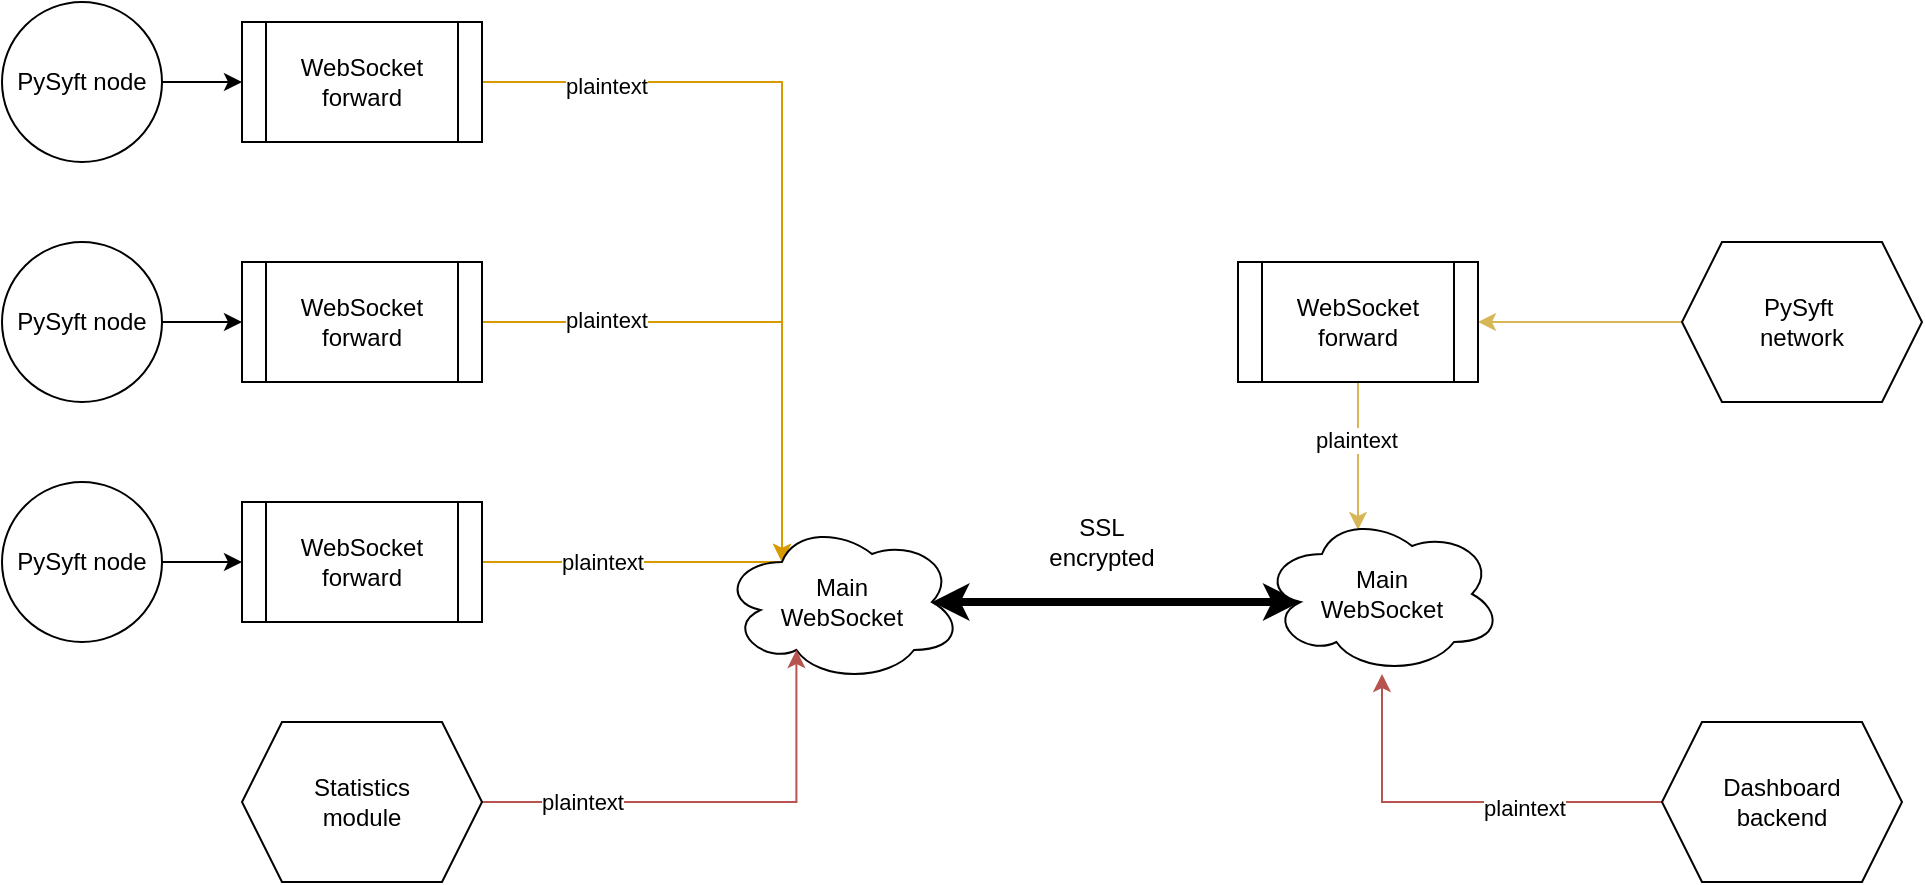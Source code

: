 <mxfile version="13.8.7" type="github">
  <diagram id="T5H_3VyD0Q95AF5PfXNq" name="Page-1">
    <mxGraphModel dx="807" dy="578" grid="1" gridSize="10" guides="1" tooltips="1" connect="1" arrows="1" fold="1" page="1" pageScale="1" pageWidth="1400" pageHeight="850" math="0" shadow="0">
      <root>
        <mxCell id="0" />
        <mxCell id="1" parent="0" />
        <mxCell id="V1wIChjYlS4gTkBvIGiZ-18" style="edgeStyle=orthogonalEdgeStyle;rounded=0;orthogonalLoop=1;jettySize=auto;html=1;exitX=1;exitY=0.5;exitDx=0;exitDy=0;endArrow=classic;endFill=1;" edge="1" parent="1" source="V1wIChjYlS4gTkBvIGiZ-1" target="V1wIChjYlS4gTkBvIGiZ-4">
          <mxGeometry relative="1" as="geometry" />
        </mxCell>
        <mxCell id="V1wIChjYlS4gTkBvIGiZ-1" value="PySyft node" style="ellipse;whiteSpace=wrap;html=1;aspect=fixed;" vertex="1" parent="1">
          <mxGeometry x="80" y="160" width="80" height="80" as="geometry" />
        </mxCell>
        <mxCell id="V1wIChjYlS4gTkBvIGiZ-19" style="edgeStyle=orthogonalEdgeStyle;rounded=0;orthogonalLoop=1;jettySize=auto;html=1;exitX=1;exitY=0.5;exitDx=0;exitDy=0;endArrow=classic;endFill=1;" edge="1" parent="1" source="V1wIChjYlS4gTkBvIGiZ-2" target="V1wIChjYlS4gTkBvIGiZ-6">
          <mxGeometry relative="1" as="geometry" />
        </mxCell>
        <mxCell id="V1wIChjYlS4gTkBvIGiZ-2" value="PySyft node" style="ellipse;whiteSpace=wrap;html=1;aspect=fixed;" vertex="1" parent="1">
          <mxGeometry x="80" y="280" width="80" height="80" as="geometry" />
        </mxCell>
        <mxCell id="V1wIChjYlS4gTkBvIGiZ-20" style="edgeStyle=orthogonalEdgeStyle;rounded=0;orthogonalLoop=1;jettySize=auto;html=1;exitX=1;exitY=0.5;exitDx=0;exitDy=0;endArrow=classic;endFill=1;" edge="1" parent="1" source="V1wIChjYlS4gTkBvIGiZ-3" target="V1wIChjYlS4gTkBvIGiZ-7">
          <mxGeometry relative="1" as="geometry" />
        </mxCell>
        <mxCell id="V1wIChjYlS4gTkBvIGiZ-3" value="PySyft node" style="ellipse;whiteSpace=wrap;html=1;aspect=fixed;" vertex="1" parent="1">
          <mxGeometry x="80" y="400" width="80" height="80" as="geometry" />
        </mxCell>
        <mxCell id="V1wIChjYlS4gTkBvIGiZ-14" style="edgeStyle=orthogonalEdgeStyle;rounded=0;orthogonalLoop=1;jettySize=auto;html=1;exitX=1;exitY=0.5;exitDx=0;exitDy=0;entryX=0.25;entryY=0.25;entryDx=0;entryDy=0;entryPerimeter=0;fillColor=#ffe6cc;strokeColor=#d79b00;" edge="1" parent="1" source="V1wIChjYlS4gTkBvIGiZ-4" target="V1wIChjYlS4gTkBvIGiZ-11">
          <mxGeometry relative="1" as="geometry" />
        </mxCell>
        <mxCell id="V1wIChjYlS4gTkBvIGiZ-21" value="plaintext" style="edgeLabel;html=1;align=center;verticalAlign=middle;resizable=0;points=[];" vertex="1" connectable="0" parent="V1wIChjYlS4gTkBvIGiZ-14">
          <mxGeometry x="-0.685" y="-2" relative="1" as="geometry">
            <mxPoint as="offset" />
          </mxGeometry>
        </mxCell>
        <mxCell id="V1wIChjYlS4gTkBvIGiZ-4" value="WebSocket&lt;br&gt;forward" style="shape=process;whiteSpace=wrap;html=1;backgroundOutline=1;" vertex="1" parent="1">
          <mxGeometry x="200" y="170" width="120" height="60" as="geometry" />
        </mxCell>
        <mxCell id="V1wIChjYlS4gTkBvIGiZ-16" style="edgeStyle=orthogonalEdgeStyle;rounded=0;orthogonalLoop=1;jettySize=auto;html=1;exitX=1;exitY=0.5;exitDx=0;exitDy=0;entryX=0.25;entryY=0.25;entryDx=0;entryDy=0;entryPerimeter=0;fillColor=#ffe6cc;strokeColor=#d79b00;" edge="1" parent="1" source="V1wIChjYlS4gTkBvIGiZ-6" target="V1wIChjYlS4gTkBvIGiZ-11">
          <mxGeometry relative="1" as="geometry" />
        </mxCell>
        <mxCell id="V1wIChjYlS4gTkBvIGiZ-22" value="plaintext" style="edgeLabel;html=1;align=center;verticalAlign=middle;resizable=0;points=[];" vertex="1" connectable="0" parent="V1wIChjYlS4gTkBvIGiZ-16">
          <mxGeometry x="-0.545" y="1" relative="1" as="geometry">
            <mxPoint as="offset" />
          </mxGeometry>
        </mxCell>
        <mxCell id="V1wIChjYlS4gTkBvIGiZ-6" value="WebSocket&lt;br&gt;forward" style="shape=process;whiteSpace=wrap;html=1;backgroundOutline=1;" vertex="1" parent="1">
          <mxGeometry x="200" y="290" width="120" height="60" as="geometry" />
        </mxCell>
        <mxCell id="V1wIChjYlS4gTkBvIGiZ-15" style="edgeStyle=orthogonalEdgeStyle;rounded=0;orthogonalLoop=1;jettySize=auto;html=1;exitX=1;exitY=0.5;exitDx=0;exitDy=0;entryX=0.25;entryY=0.25;entryDx=0;entryDy=0;entryPerimeter=0;endArrow=none;endFill=0;fillColor=#ffe6cc;strokeColor=#d79b00;" edge="1" parent="1" source="V1wIChjYlS4gTkBvIGiZ-7" target="V1wIChjYlS4gTkBvIGiZ-11">
          <mxGeometry relative="1" as="geometry">
            <mxPoint x="470" y="410" as="targetPoint" />
          </mxGeometry>
        </mxCell>
        <mxCell id="V1wIChjYlS4gTkBvIGiZ-24" value="plaintext" style="edgeLabel;html=1;align=center;verticalAlign=middle;resizable=0;points=[];" vertex="1" connectable="0" parent="V1wIChjYlS4gTkBvIGiZ-15">
          <mxGeometry x="-0.2" relative="1" as="geometry">
            <mxPoint as="offset" />
          </mxGeometry>
        </mxCell>
        <mxCell id="V1wIChjYlS4gTkBvIGiZ-7" value="WebSocket&lt;br&gt;forward" style="shape=process;whiteSpace=wrap;html=1;backgroundOutline=1;" vertex="1" parent="1">
          <mxGeometry x="200" y="410" width="120" height="60" as="geometry" />
        </mxCell>
        <mxCell id="V1wIChjYlS4gTkBvIGiZ-27" style="edgeStyle=orthogonalEdgeStyle;rounded=0;orthogonalLoop=1;jettySize=auto;html=1;exitX=0;exitY=0.5;exitDx=0;exitDy=0;endArrow=classic;endFill=1;fillColor=#fff2cc;strokeColor=#d6b656;" edge="1" parent="1" source="V1wIChjYlS4gTkBvIGiZ-8" target="V1wIChjYlS4gTkBvIGiZ-9">
          <mxGeometry relative="1" as="geometry" />
        </mxCell>
        <mxCell id="V1wIChjYlS4gTkBvIGiZ-8" value="PySyft&amp;nbsp;&lt;br&gt;network" style="shape=hexagon;perimeter=hexagonPerimeter2;whiteSpace=wrap;html=1;fixedSize=1;" vertex="1" parent="1">
          <mxGeometry x="920" y="280" width="120" height="80" as="geometry" />
        </mxCell>
        <mxCell id="V1wIChjYlS4gTkBvIGiZ-26" style="edgeStyle=orthogonalEdgeStyle;rounded=0;orthogonalLoop=1;jettySize=auto;html=1;exitX=0.5;exitY=1;exitDx=0;exitDy=0;entryX=0.4;entryY=0.1;entryDx=0;entryDy=0;entryPerimeter=0;endArrow=classic;endFill=1;fillColor=#fff2cc;strokeColor=#d6b656;" edge="1" parent="1" source="V1wIChjYlS4gTkBvIGiZ-9" target="V1wIChjYlS4gTkBvIGiZ-25">
          <mxGeometry relative="1" as="geometry" />
        </mxCell>
        <mxCell id="V1wIChjYlS4gTkBvIGiZ-33" value="plaintext" style="edgeLabel;html=1;align=center;verticalAlign=middle;resizable=0;points=[];" vertex="1" connectable="0" parent="V1wIChjYlS4gTkBvIGiZ-26">
          <mxGeometry x="-0.231" y="-1" relative="1" as="geometry">
            <mxPoint as="offset" />
          </mxGeometry>
        </mxCell>
        <mxCell id="V1wIChjYlS4gTkBvIGiZ-9" value="WebSocket&lt;br&gt;forward" style="shape=process;whiteSpace=wrap;html=1;backgroundOutline=1;" vertex="1" parent="1">
          <mxGeometry x="698" y="290" width="120" height="60" as="geometry" />
        </mxCell>
        <mxCell id="V1wIChjYlS4gTkBvIGiZ-11" value="Main&lt;br&gt;WebSocket" style="ellipse;shape=cloud;whiteSpace=wrap;html=1;" vertex="1" parent="1">
          <mxGeometry x="440" y="420" width="120" height="80" as="geometry" />
        </mxCell>
        <mxCell id="V1wIChjYlS4gTkBvIGiZ-17" style="edgeStyle=orthogonalEdgeStyle;rounded=0;orthogonalLoop=1;jettySize=auto;html=1;exitX=1;exitY=0.5;exitDx=0;exitDy=0;entryX=0.31;entryY=0.8;entryDx=0;entryDy=0;entryPerimeter=0;fillColor=#f8cecc;strokeColor=#b85450;" edge="1" parent="1" source="V1wIChjYlS4gTkBvIGiZ-13" target="V1wIChjYlS4gTkBvIGiZ-11">
          <mxGeometry relative="1" as="geometry" />
        </mxCell>
        <mxCell id="V1wIChjYlS4gTkBvIGiZ-34" value="plaintext" style="edgeLabel;html=1;align=center;verticalAlign=middle;resizable=0;points=[];" vertex="1" connectable="0" parent="V1wIChjYlS4gTkBvIGiZ-17">
          <mxGeometry x="-0.576" relative="1" as="geometry">
            <mxPoint as="offset" />
          </mxGeometry>
        </mxCell>
        <mxCell id="V1wIChjYlS4gTkBvIGiZ-13" value="Statistics&lt;br&gt;module" style="shape=hexagon;perimeter=hexagonPerimeter2;whiteSpace=wrap;html=1;fixedSize=1;" vertex="1" parent="1">
          <mxGeometry x="200" y="520" width="120" height="80" as="geometry" />
        </mxCell>
        <mxCell id="V1wIChjYlS4gTkBvIGiZ-29" style="edgeStyle=orthogonalEdgeStyle;rounded=0;orthogonalLoop=1;jettySize=auto;html=1;exitX=0.16;exitY=0.55;exitDx=0;exitDy=0;exitPerimeter=0;entryX=0.875;entryY=0.5;entryDx=0;entryDy=0;entryPerimeter=0;endArrow=classic;endFill=1;startArrow=classic;startFill=1;strokeWidth=4;" edge="1" parent="1" source="V1wIChjYlS4gTkBvIGiZ-25" target="V1wIChjYlS4gTkBvIGiZ-11">
          <mxGeometry relative="1" as="geometry" />
        </mxCell>
        <mxCell id="V1wIChjYlS4gTkBvIGiZ-25" value="Main&lt;br&gt;WebSocket" style="ellipse;shape=cloud;whiteSpace=wrap;html=1;" vertex="1" parent="1">
          <mxGeometry x="710" y="416" width="120" height="80" as="geometry" />
        </mxCell>
        <mxCell id="V1wIChjYlS4gTkBvIGiZ-30" value="SSL encrypted" style="text;html=1;strokeColor=none;fillColor=none;align=center;verticalAlign=middle;whiteSpace=wrap;rounded=0;" vertex="1" parent="1">
          <mxGeometry x="610" y="420" width="40" height="20" as="geometry" />
        </mxCell>
        <mxCell id="V1wIChjYlS4gTkBvIGiZ-32" style="edgeStyle=orthogonalEdgeStyle;rounded=0;orthogonalLoop=1;jettySize=auto;html=1;exitX=0;exitY=0.5;exitDx=0;exitDy=0;startArrow=none;startFill=0;endArrow=classic;endFill=1;strokeWidth=1;fillColor=#f8cecc;strokeColor=#b85450;" edge="1" parent="1" source="V1wIChjYlS4gTkBvIGiZ-31" target="V1wIChjYlS4gTkBvIGiZ-25">
          <mxGeometry relative="1" as="geometry" />
        </mxCell>
        <mxCell id="V1wIChjYlS4gTkBvIGiZ-35" value="plaintext" style="edgeLabel;html=1;align=center;verticalAlign=middle;resizable=0;points=[];" vertex="1" connectable="0" parent="V1wIChjYlS4gTkBvIGiZ-32">
          <mxGeometry x="-0.326" y="3" relative="1" as="geometry">
            <mxPoint x="-1" as="offset" />
          </mxGeometry>
        </mxCell>
        <mxCell id="V1wIChjYlS4gTkBvIGiZ-31" value="Dashboard&lt;br&gt;backend" style="shape=hexagon;perimeter=hexagonPerimeter2;whiteSpace=wrap;html=1;fixedSize=1;" vertex="1" parent="1">
          <mxGeometry x="910" y="520" width="120" height="80" as="geometry" />
        </mxCell>
      </root>
    </mxGraphModel>
  </diagram>
</mxfile>
